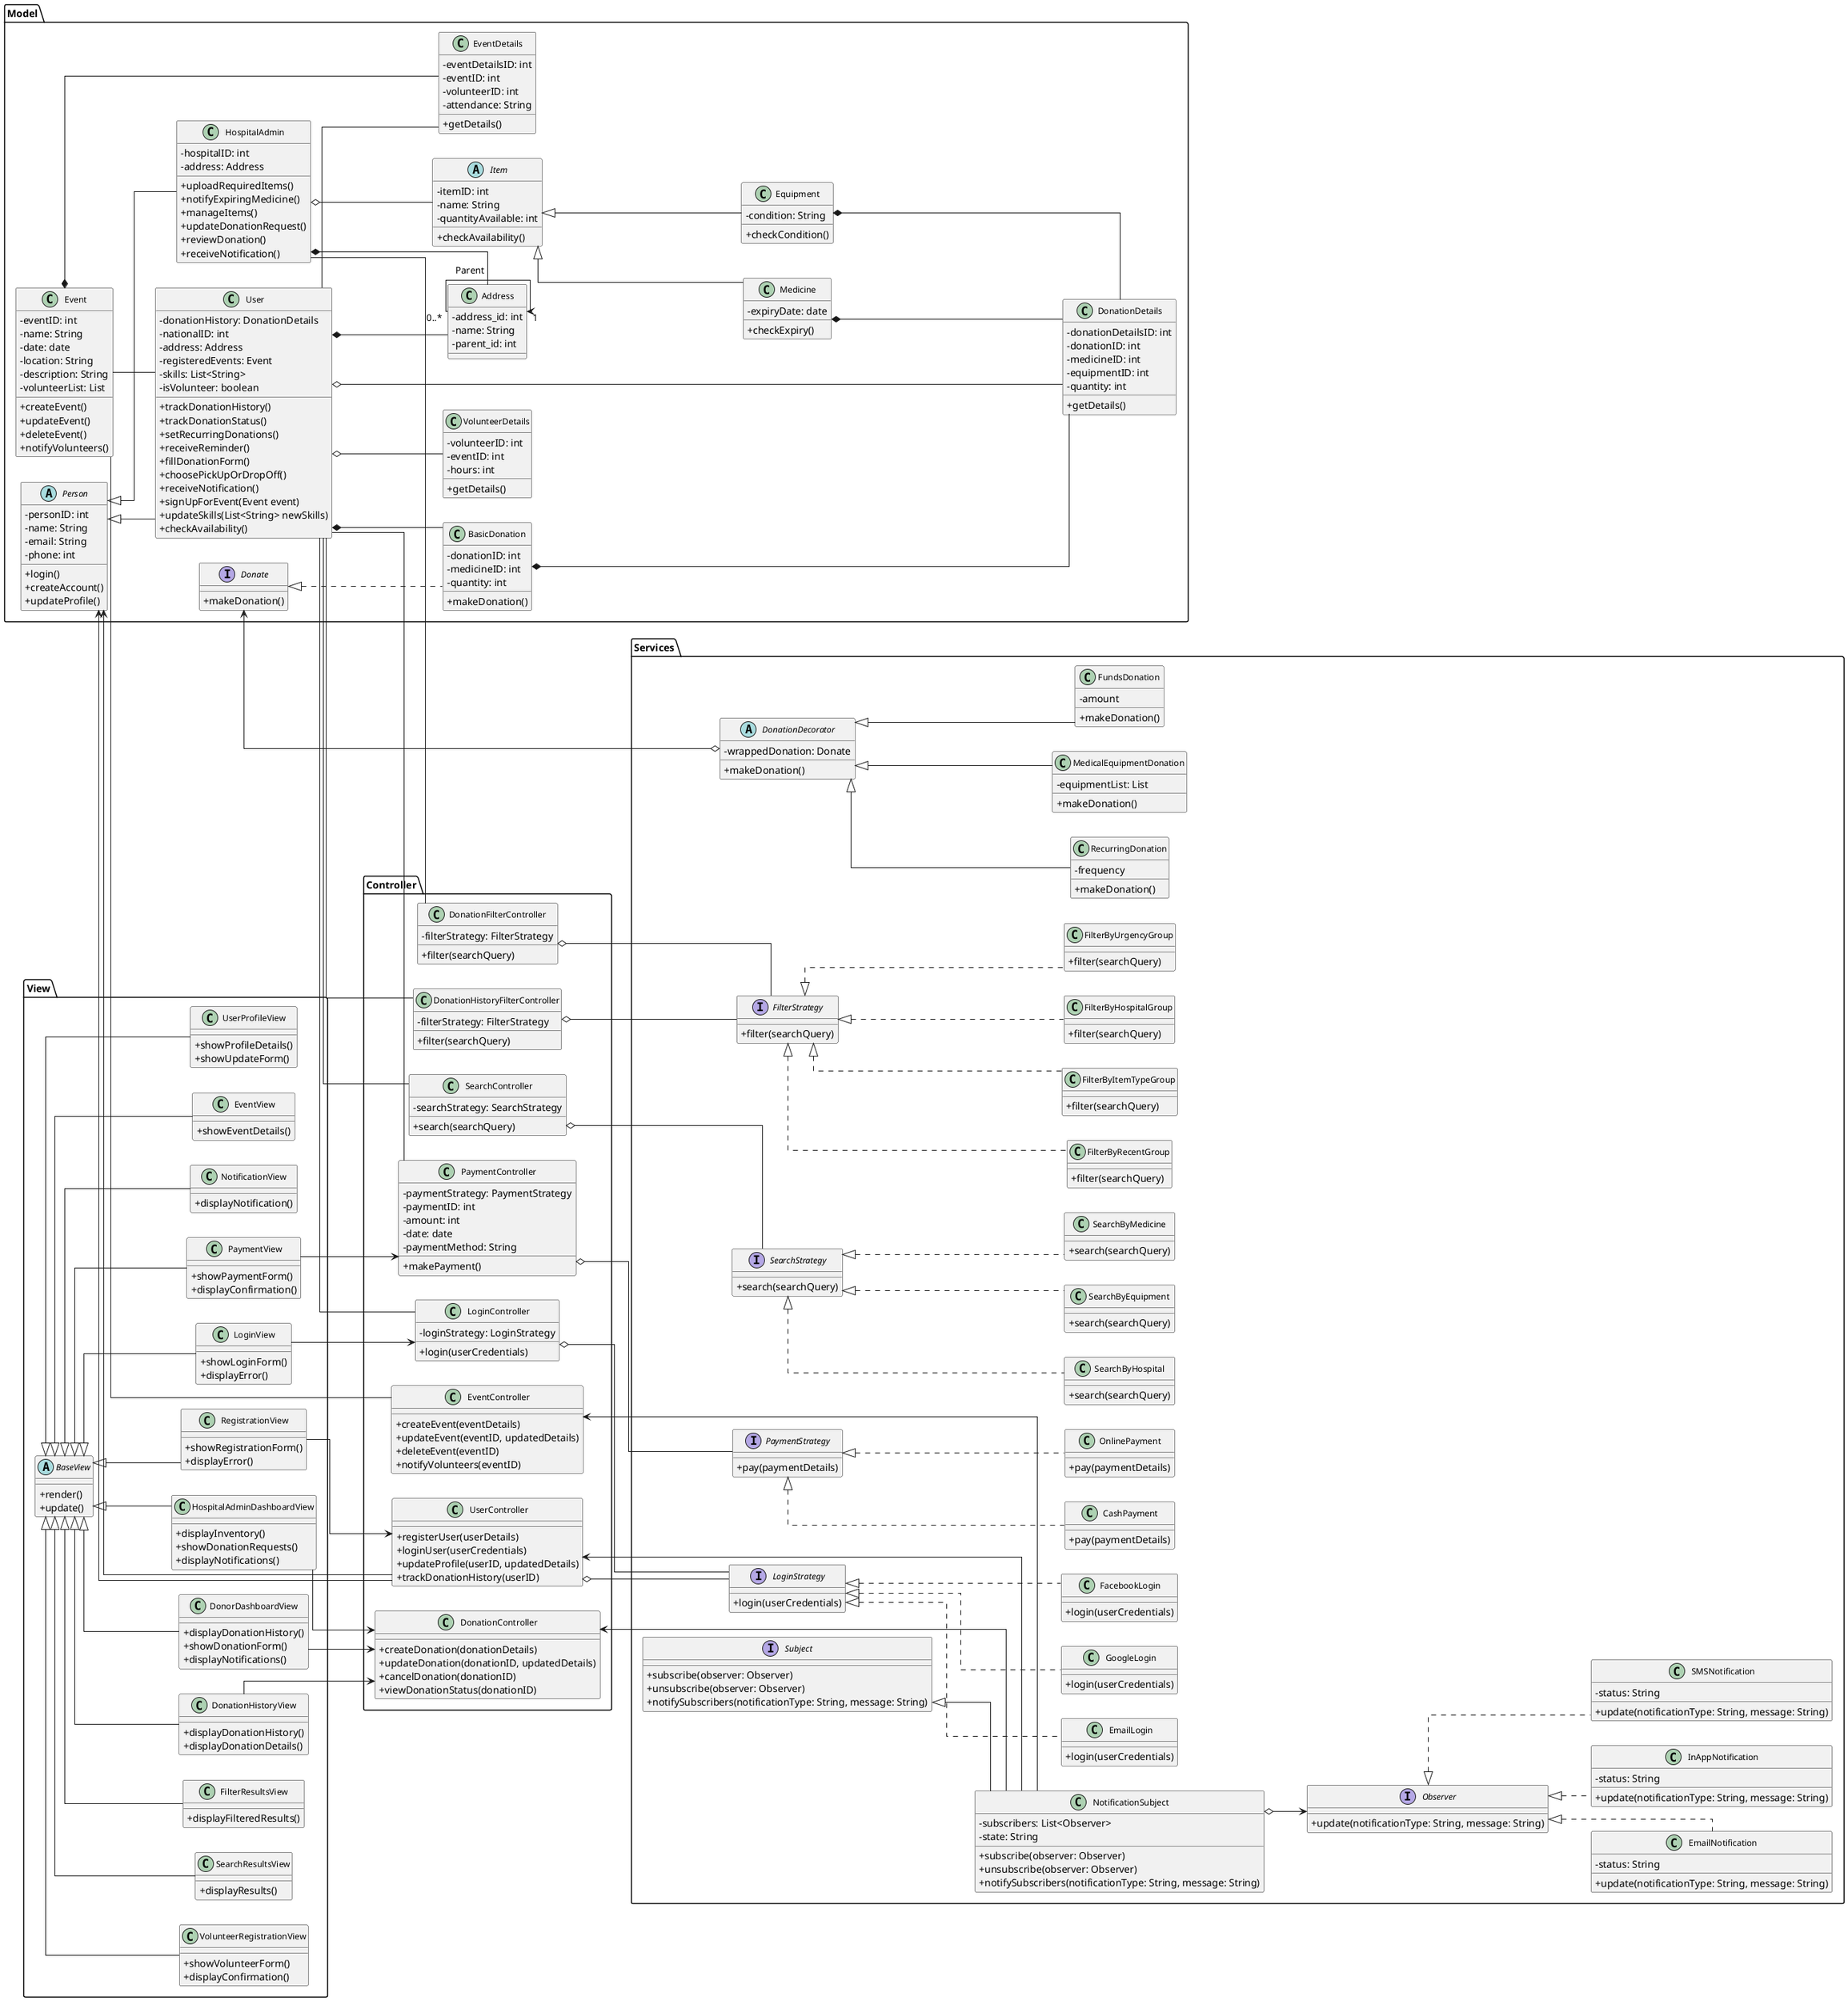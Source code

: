 @startuml
'https://plantuml.com/class-diagram


left to right direction


skinparam classAttributeIconSize 0
skinparam classFontSize 12
skinparam lineThickness 2
skinparam defaultFontName Arial
skinparam nodeMargin 30
skinparam componentStyle rectangle


skinparam linetype ortho

package "Model" {
    abstract class Person {
        -personID: int
        -name: String
        -email: String
        -phone: int
        +login()
        +createAccount()
        +updateProfile()
    }

    class User extends Person {
        -donationHistory: DonationDetails
        -nationalID: int
        -address: Address
        -registeredEvents: Event
        -skills: List<String>
        -isVolunteer: boolean
        +trackDonationHistory()
        +trackDonationStatus()
        +setRecurringDonations()
        +receiveReminder()
        +fillDonationForm()
        +choosePickUpOrDropOff()
        +receiveNotification()
        +signUpForEvent(Event event)
        +updateSkills(List<String> newSkills)
        +checkAvailability()
    }

    class HospitalAdmin extends Person {
        -hospitalID: int
        -address: Address
        +uploadRequiredItems()
        +notifyExpiringMedicine()
        +manageItems()
        +updateDonationRequest()
        +reviewDonation()
        +receiveNotification()
    }

    class Address {
        -address_id: int
        -name: String
        -parent_id: int 
    }

    abstract class Item {
        -itemID: int
        -name: String
        -quantityAvailable: int
        +checkAvailability()
    }

    class VolunteerDetails {
        -volunteerID: int
        -eventID: int
        -hours: int
        +getDetails()
    }

    class Event {
        -eventID: int
        -name: String
        -date: date
        -location: String
        -description: String
        -volunteerList: List
        +createEvent()
        +updateEvent()
        +deleteEvent()
        +notifyVolunteers()
    }

    class EventDetails {
        -eventDetailsID: int
        -eventID: int
        -volunteerID: int
        -attendance: String
        +getDetails()
    }

    class Medicine extends Item {
        -expiryDate: date
        +checkExpiry()
    }

    class Equipment extends Item {
        -condition: String
        +checkCondition()
    }

    interface Donate {
        +makeDonation()
    }

    class DonationDetails {
        -donationDetailsID: int
        -donationID: int
        -medicineID: int
        -equipmentID: int
        -quantity: int
        +getDetails()
    }

    class BasicDonation implements Donate {
        -donationID: int
        -medicineID: int
        -quantity: int
        +makeDonation()
    }

   
}

package "View" {
    
    abstract class BaseView {
        +render()
        +update()
    }

    class DonorDashboardView extends BaseView {
        +displayDonationHistory()
        +showDonationForm()
        +displayNotifications()
    }

    class HospitalAdminDashboardView extends BaseView {
        +displayInventory()
        +showDonationRequests()
        +displayNotifications()
    }

    class LoginView extends BaseView {
        +showLoginForm()
        +displayError()
    }

    class PaymentView extends BaseView {
        +showPaymentForm()
        +displayConfirmation()
    }

    class DonationHistoryView extends BaseView {
        +displayDonationHistory()
        +displayDonationDetails()
    }

    class RegistrationView extends BaseView {
        +showRegistrationForm()
        +displayError()
    }

    class NotificationView extends BaseView {
        +displayNotification()
    }

    class EventView extends BaseView {
        +showEventDetails()
       
    }

    class UserProfileView extends BaseView {
        +showProfileDetails()
        +showUpdateForm()
    }

    class VolunteerRegistrationView extends BaseView {
        +showVolunteerForm()
        +displayConfirmation()
    }

    class SearchResultsView extends BaseView {
        +displayResults()
    }

    class FilterResultsView extends BaseView {
        +displayFilteredResults()
    }
}

package "Controller" {
    class PaymentController {
        -paymentStrategy: PaymentStrategy
        -paymentID: int
        -amount: int
        -date: date
        -paymentMethod: String
        +makePayment()
    }

    class LoginController {
        -loginStrategy: LoginStrategy
        +login(userCredentials)
    }

    class SearchController {
        -searchStrategy: SearchStrategy
        +search(searchQuery)
    }

    class DonationFilterController {
        -filterStrategy: FilterStrategy
        +filter(searchQuery)
    }

    class DonationHistoryFilterController {
        -filterStrategy: FilterStrategy
        +filter(searchQuery)
    }

    class DonationController {
        +createDonation(donationDetails)
        +updateDonation(donationID, updatedDetails)
        +cancelDonation(donationID)
        +viewDonationStatus(donationID)
    }

    class UserController {
        +registerUser(userDetails)
        +loginUser(userCredentials)
        +updateProfile(userID, updatedDetails)
        +trackDonationHistory(userID)
    }

    class EventController {
        +createEvent(eventDetails)
        +updateEvent(eventID, updatedDetails)
        +deleteEvent(eventID)
        +notifyVolunteers(eventID)
    }
}

package "Services" {
    abstract class DonationDecorator {
        -wrappedDonation: Donate
        +makeDonation()
    }

    class RecurringDonation extends DonationDecorator {
        -frequency
        +makeDonation()
    }

    class MedicalEquipmentDonation extends DonationDecorator {
        -equipmentList: List
        +makeDonation()
    }

    class FundsDonation extends DonationDecorator {
        -amount
        +makeDonation()
    }

    interface Observer {
        +update(notificationType: String, message: String)
    }

    class EmailNotification implements Observer {
        -status: String
        +update(notificationType: String, message: String)
    }

    class InAppNotification implements Observer {
        -status: String
        +update(notificationType: String, message: String)
    }

    class SMSNotification implements Observer {
        -status: String
        +update(notificationType: String, message: String)
    }

    interface Subject {
        +subscribe(observer: Observer)
        +unsubscribe(observer: Observer)
        +notifySubscribers(notificationType: String, message: String)
    }

    class NotificationSubject extends Subject {
        -subscribers: List<Observer>
        -state: String
        +subscribe(observer: Observer)
        +unsubscribe(observer: Observer)
        +notifySubscribers(notificationType: String, message: String)
    }

    interface PaymentStrategy {
        +pay(paymentDetails)
    }

    class OnlinePayment implements PaymentStrategy {
        +pay(paymentDetails)
    }

    class CashPayment implements PaymentStrategy {
        +pay(paymentDetails)
    }

    interface LoginStrategy {
        +login(userCredentials)
    }

    class EmailLogin implements LoginStrategy {
        +login(userCredentials)
    }

    class GoogleLogin implements LoginStrategy {
        +login(userCredentials)
    }

    class FacebookLogin implements LoginStrategy {
        +login(userCredentials)
    }

    interface SearchStrategy {
        +search(searchQuery)
    }

    class SearchByMedicine implements SearchStrategy {
        +search(searchQuery)
    }

    class SearchByHospital implements SearchStrategy {
        +search(searchQuery)
    }

    class SearchByEquipment implements SearchStrategy {
        +search(searchQuery)
    }

    interface FilterStrategy {
        +filter(searchQuery)
    }

    class FilterByRecentGroup implements FilterStrategy {
        +filter(searchQuery)
    }

    class FilterByItemTypeGroup implements FilterStrategy {
        +filter(searchQuery)
    }

    class FilterByHospitalGroup implements FilterStrategy {
        +filter(searchQuery)
    }

    class FilterByUrgencyGroup implements FilterStrategy {
        +filter(searchQuery)
    }
} 

' Define relationships between classes
User *-- BasicDonation
User o-- DonationDetails
Medicine *-- DonationDetails
BasicDonation *-- DonationDetails
LoginController o-- LoginStrategy
User -- LoginController
SearchController o-- SearchStrategy
User -- SearchController
HospitalAdmin o-- Item
Equipment *-- DonationDetails
User *-- Address
PaymentController o-- PaymentStrategy
User -- PaymentController
User -- DonationHistoryFilterController
DonationHistoryFilterController o-- FilterStrategy
HospitalAdmin *-- Address
HospitalAdmin -- DonationFilterController
DonationFilterController o-- FilterStrategy
Address "0..*" --> "1" Address : Parent
Event *-- EventDetails
User o-- VolunteerDetails
Event -- User

UserController o-- LoginStrategy  
UserController --> Person  
DonorDashboardView --> DonationController 
HospitalAdminDashboardView --> DonationController 
LoginView --> LoginController 
PaymentView --> PaymentController 
DonationHistoryView --> DonationController 
RegistrationView --> UserController 
Person <-- UserController
Donate <--o DonationDecorator
User -- EventDetails
Event -- EventController
DonationController <-- NotificationSubject
UserController <-- NotificationSubject
EventController <-- NotificationSubject
NotificationSubject o--> Observer

@enduml
